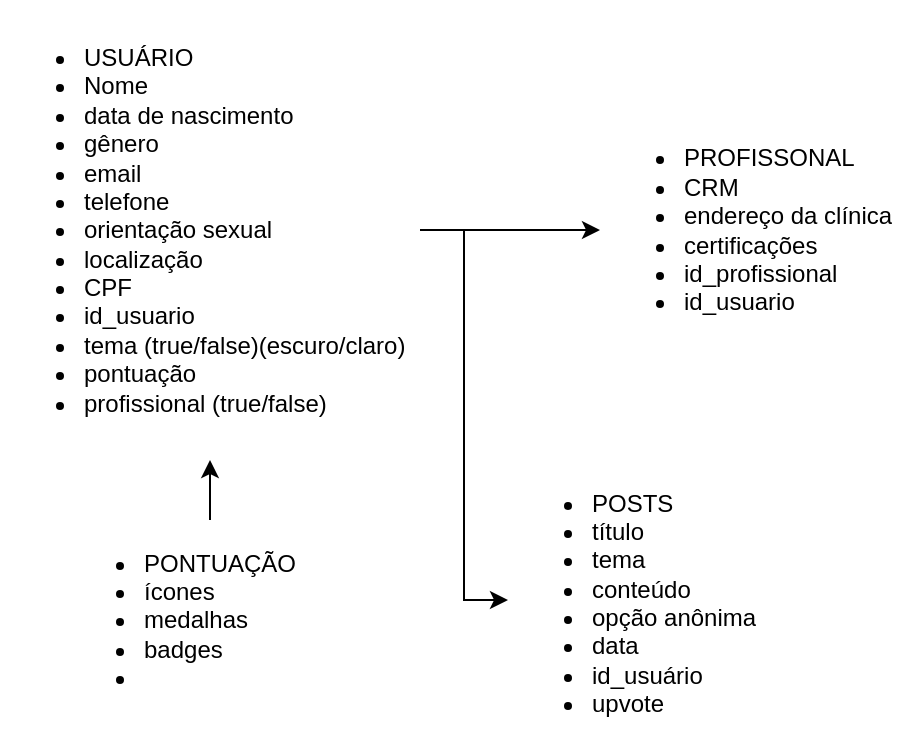 <mxfile version="14.6.13" type="github">
  <diagram id="qKChcE6apgKH_elndteP" name="Page-1">
    <mxGraphModel dx="717" dy="338" grid="1" gridSize="10" guides="1" tooltips="1" connect="1" arrows="1" fold="1" page="1" pageScale="1" pageWidth="827" pageHeight="1169" math="0" shadow="0">
      <root>
        <mxCell id="0" />
        <mxCell id="1" parent="0" />
        <mxCell id="pfuMVHevhrawYUNwaYXX-4" style="edgeStyle=orthogonalEdgeStyle;rounded=0;orthogonalLoop=1;jettySize=auto;html=1;exitX=1;exitY=0.5;exitDx=0;exitDy=0;" edge="1" parent="1" source="T4Fg_e-ghym8PTzIXcVu-1" target="T4Fg_e-ghym8PTzIXcVu-4">
          <mxGeometry relative="1" as="geometry" />
        </mxCell>
        <mxCell id="pfuMVHevhrawYUNwaYXX-7" style="edgeStyle=orthogonalEdgeStyle;rounded=0;orthogonalLoop=1;jettySize=auto;html=1;" edge="1" parent="1" source="T4Fg_e-ghym8PTzIXcVu-1" target="pfuMVHevhrawYUNwaYXX-1">
          <mxGeometry relative="1" as="geometry" />
        </mxCell>
        <mxCell id="T4Fg_e-ghym8PTzIXcVu-1" value="&lt;ul&gt;&lt;li&gt;USUÁRIO&lt;/li&gt;&lt;li&gt;Nome&lt;/li&gt;&lt;li&gt;data de nascimento&lt;/li&gt;&lt;li&gt;gênero&lt;/li&gt;&lt;li&gt;email&lt;/li&gt;&lt;li&gt;telefone&lt;/li&gt;&lt;li&gt;orientação sexual&lt;/li&gt;&lt;li&gt;localização&lt;/li&gt;&lt;li&gt;CPF&lt;/li&gt;&lt;li&gt;id_usuario&lt;/li&gt;&lt;li&gt;tema (true/false)(escuro/claro)&lt;/li&gt;&lt;li&gt;pontuação&lt;/li&gt;&lt;li&gt;profissional (true/false)&lt;/li&gt;&lt;/ul&gt;" style="text;strokeColor=none;fillColor=none;html=1;whiteSpace=wrap;verticalAlign=middle;overflow=hidden;" parent="1" vertex="1">
          <mxGeometry x="80" y="40" width="210" height="230" as="geometry" />
        </mxCell>
        <mxCell id="T4Fg_e-ghym8PTzIXcVu-4" value="&lt;ul&gt;&lt;li&gt;PROFISSONAL&lt;/li&gt;&lt;li&gt;&lt;span&gt;CRM&lt;/span&gt;&lt;br&gt;&lt;/li&gt;&lt;li&gt;endereço da clínica&lt;/li&gt;&lt;li&gt;certificações&lt;/li&gt;&lt;li&gt;id_profissional&lt;/li&gt;&lt;li&gt;id_usuario&lt;/li&gt;&lt;/ul&gt;" style="text;strokeColor=none;fillColor=none;html=1;whiteSpace=wrap;verticalAlign=middle;overflow=hidden;" parent="1" vertex="1">
          <mxGeometry x="380" y="70" width="156" height="170" as="geometry" />
        </mxCell>
        <mxCell id="pfuMVHevhrawYUNwaYXX-1" value="&lt;ul&gt;&lt;li&gt;POSTS&lt;/li&gt;&lt;li&gt;título&lt;/li&gt;&lt;li&gt;tema&lt;/li&gt;&lt;li&gt;conteúdo&lt;/li&gt;&lt;li&gt;opção anônima&lt;/li&gt;&lt;li&gt;data&lt;/li&gt;&lt;li&gt;id_usuário&lt;/li&gt;&lt;li&gt;upvote&lt;/li&gt;&lt;/ul&gt;" style="text;strokeColor=none;fillColor=none;html=1;whiteSpace=wrap;verticalAlign=middle;overflow=hidden;" vertex="1" parent="1">
          <mxGeometry x="334" y="270" width="160" height="140" as="geometry" />
        </mxCell>
        <mxCell id="pfuMVHevhrawYUNwaYXX-5" style="edgeStyle=orthogonalEdgeStyle;rounded=0;orthogonalLoop=1;jettySize=auto;html=1;" edge="1" parent="1" source="pfuMVHevhrawYUNwaYXX-2" target="T4Fg_e-ghym8PTzIXcVu-1">
          <mxGeometry relative="1" as="geometry" />
        </mxCell>
        <mxCell id="pfuMVHevhrawYUNwaYXX-2" value="&lt;ul&gt;&lt;li&gt;PONTUAÇÃO&lt;/li&gt;&lt;li&gt;ícones&lt;/li&gt;&lt;li&gt;medalhas&lt;/li&gt;&lt;li&gt;badges&lt;/li&gt;&lt;li&gt;&lt;br&gt;&lt;/li&gt;&lt;/ul&gt;" style="text;strokeColor=none;fillColor=none;html=1;whiteSpace=wrap;verticalAlign=middle;overflow=hidden;" vertex="1" parent="1">
          <mxGeometry x="110" y="300" width="150" height="100" as="geometry" />
        </mxCell>
      </root>
    </mxGraphModel>
  </diagram>
</mxfile>
